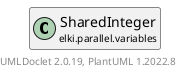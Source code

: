 @startuml
    remove .*\.(Instance|Par|Parameterizer|Factory)$
    set namespaceSeparator none
    hide empty fields
    hide empty methods

    class "<size:14>SharedInteger.Instance\n<size:10>elki.parallel.variables" as elki.parallel.variables.SharedInteger.Instance [[SharedInteger.Instance.html]] {
        -data: int
        +--get--(): Integer
        +--set--(Integer): void
        +intValue(): int
        +set(int): void
    }

    interface "<size:14>SharedVariable.Instance\n<size:10>elki.parallel.variables" as elki.parallel.variables.SharedVariable.Instance<Integer> [[SharedVariable.Instance.html]] {
        {abstract} +get(): Integer
        {abstract} +set(Integer): void
    }
    class "<size:14>SharedInteger\n<size:10>elki.parallel.variables" as elki.parallel.variables.SharedInteger [[SharedInteger.html]]

    elki.parallel.variables.SharedVariable.Instance <|.. elki.parallel.variables.SharedInteger.Instance
    elki.parallel.variables.SharedInteger +-- elki.parallel.variables.SharedInteger.Instance

    center footer UMLDoclet 2.0.19, PlantUML 1.2022.8
@enduml
